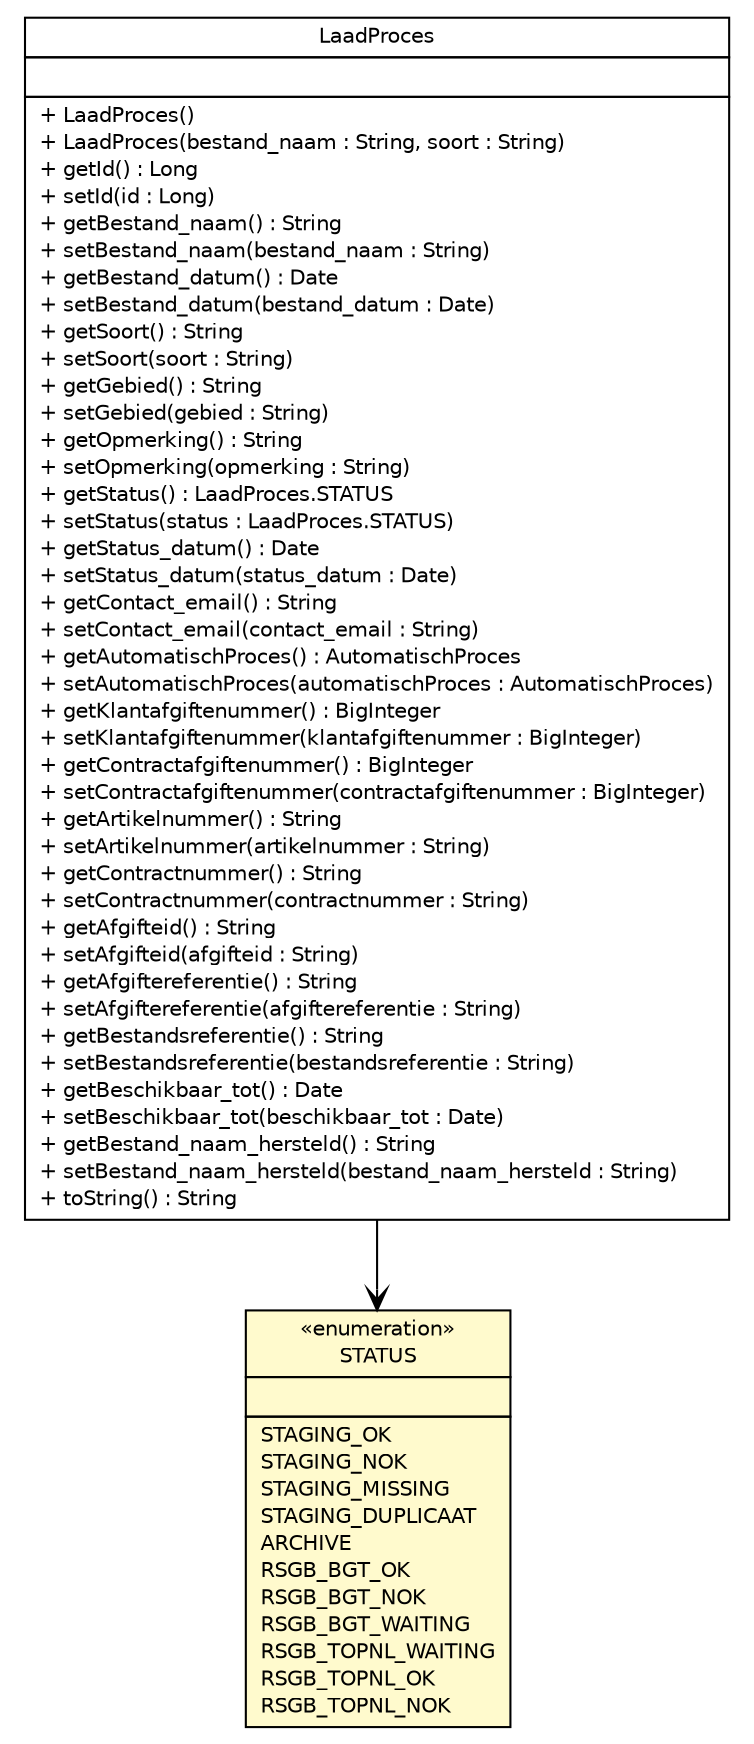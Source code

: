 #!/usr/local/bin/dot
#
# Class diagram 
# Generated by UMLGraph version R5_6-24-gf6e263 (http://www.umlgraph.org/)
#

digraph G {
	edge [fontname="Helvetica",fontsize=10,labelfontname="Helvetica",labelfontsize=10];
	node [fontname="Helvetica",fontsize=10,shape=plaintext];
	nodesep=0.25;
	ranksep=0.5;
	// nl.b3p.brmo.persistence.staging.LaadProces
	c606 [label=<<table title="nl.b3p.brmo.persistence.staging.LaadProces" border="0" cellborder="1" cellspacing="0" cellpadding="2" port="p" href="./LaadProces.html">
		<tr><td><table border="0" cellspacing="0" cellpadding="1">
<tr><td align="center" balign="center"> LaadProces </td></tr>
		</table></td></tr>
		<tr><td><table border="0" cellspacing="0" cellpadding="1">
<tr><td align="left" balign="left">  </td></tr>
		</table></td></tr>
		<tr><td><table border="0" cellspacing="0" cellpadding="1">
<tr><td align="left" balign="left"> + LaadProces() </td></tr>
<tr><td align="left" balign="left"> + LaadProces(bestand_naam : String, soort : String) </td></tr>
<tr><td align="left" balign="left"> + getId() : Long </td></tr>
<tr><td align="left" balign="left"> + setId(id : Long) </td></tr>
<tr><td align="left" balign="left"> + getBestand_naam() : String </td></tr>
<tr><td align="left" balign="left"> + setBestand_naam(bestand_naam : String) </td></tr>
<tr><td align="left" balign="left"> + getBestand_datum() : Date </td></tr>
<tr><td align="left" balign="left"> + setBestand_datum(bestand_datum : Date) </td></tr>
<tr><td align="left" balign="left"> + getSoort() : String </td></tr>
<tr><td align="left" balign="left"> + setSoort(soort : String) </td></tr>
<tr><td align="left" balign="left"> + getGebied() : String </td></tr>
<tr><td align="left" balign="left"> + setGebied(gebied : String) </td></tr>
<tr><td align="left" balign="left"> + getOpmerking() : String </td></tr>
<tr><td align="left" balign="left"> + setOpmerking(opmerking : String) </td></tr>
<tr><td align="left" balign="left"> + getStatus() : LaadProces.STATUS </td></tr>
<tr><td align="left" balign="left"> + setStatus(status : LaadProces.STATUS) </td></tr>
<tr><td align="left" balign="left"> + getStatus_datum() : Date </td></tr>
<tr><td align="left" balign="left"> + setStatus_datum(status_datum : Date) </td></tr>
<tr><td align="left" balign="left"> + getContact_email() : String </td></tr>
<tr><td align="left" balign="left"> + setContact_email(contact_email : String) </td></tr>
<tr><td align="left" balign="left"> + getAutomatischProces() : AutomatischProces </td></tr>
<tr><td align="left" balign="left"> + setAutomatischProces(automatischProces : AutomatischProces) </td></tr>
<tr><td align="left" balign="left"> + getKlantafgiftenummer() : BigInteger </td></tr>
<tr><td align="left" balign="left"> + setKlantafgiftenummer(klantafgiftenummer : BigInteger) </td></tr>
<tr><td align="left" balign="left"> + getContractafgiftenummer() : BigInteger </td></tr>
<tr><td align="left" balign="left"> + setContractafgiftenummer(contractafgiftenummer : BigInteger) </td></tr>
<tr><td align="left" balign="left"> + getArtikelnummer() : String </td></tr>
<tr><td align="left" balign="left"> + setArtikelnummer(artikelnummer : String) </td></tr>
<tr><td align="left" balign="left"> + getContractnummer() : String </td></tr>
<tr><td align="left" balign="left"> + setContractnummer(contractnummer : String) </td></tr>
<tr><td align="left" balign="left"> + getAfgifteid() : String </td></tr>
<tr><td align="left" balign="left"> + setAfgifteid(afgifteid : String) </td></tr>
<tr><td align="left" balign="left"> + getAfgiftereferentie() : String </td></tr>
<tr><td align="left" balign="left"> + setAfgiftereferentie(afgiftereferentie : String) </td></tr>
<tr><td align="left" balign="left"> + getBestandsreferentie() : String </td></tr>
<tr><td align="left" balign="left"> + setBestandsreferentie(bestandsreferentie : String) </td></tr>
<tr><td align="left" balign="left"> + getBeschikbaar_tot() : Date </td></tr>
<tr><td align="left" balign="left"> + setBeschikbaar_tot(beschikbaar_tot : Date) </td></tr>
<tr><td align="left" balign="left"> + getBestand_naam_hersteld() : String </td></tr>
<tr><td align="left" balign="left"> + setBestand_naam_hersteld(bestand_naam_hersteld : String) </td></tr>
<tr><td align="left" balign="left"> + toString() : String </td></tr>
		</table></td></tr>
		</table>>, URL="./LaadProces.html", fontname="Helvetica", fontcolor="black", fontsize=10.0];
	// nl.b3p.brmo.persistence.staging.LaadProces.STATUS
	c607 [label=<<table title="nl.b3p.brmo.persistence.staging.LaadProces.STATUS" border="0" cellborder="1" cellspacing="0" cellpadding="2" port="p" bgcolor="lemonChiffon" href="./LaadProces.STATUS.html">
		<tr><td><table border="0" cellspacing="0" cellpadding="1">
<tr><td align="center" balign="center"> &#171;enumeration&#187; </td></tr>
<tr><td align="center" balign="center"> STATUS </td></tr>
		</table></td></tr>
		<tr><td><table border="0" cellspacing="0" cellpadding="1">
<tr><td align="left" balign="left">  </td></tr>
		</table></td></tr>
		<tr><td><table border="0" cellspacing="0" cellpadding="1">
<tr><td align="left" balign="left"> STAGING_OK </td></tr>
<tr><td align="left" balign="left"> STAGING_NOK </td></tr>
<tr><td align="left" balign="left"> STAGING_MISSING </td></tr>
<tr><td align="left" balign="left"> STAGING_DUPLICAAT </td></tr>
<tr><td align="left" balign="left"> ARCHIVE </td></tr>
<tr><td align="left" balign="left"> RSGB_BGT_OK </td></tr>
<tr><td align="left" balign="left"> RSGB_BGT_NOK </td></tr>
<tr><td align="left" balign="left"> RSGB_BGT_WAITING </td></tr>
<tr><td align="left" balign="left"> RSGB_TOPNL_WAITING </td></tr>
<tr><td align="left" balign="left"> RSGB_TOPNL_OK </td></tr>
<tr><td align="left" balign="left"> RSGB_TOPNL_NOK </td></tr>
		</table></td></tr>
		</table>>, URL="./LaadProces.STATUS.html", fontname="Helvetica", fontcolor="black", fontsize=10.0];
	// nl.b3p.brmo.persistence.staging.LaadProces NAVASSOC nl.b3p.brmo.persistence.staging.LaadProces.STATUS
	c606:p -> c607:p [taillabel="", label="", headlabel="", fontname="Helvetica", fontcolor="black", fontsize=10.0, color="black", arrowhead=open];
}

